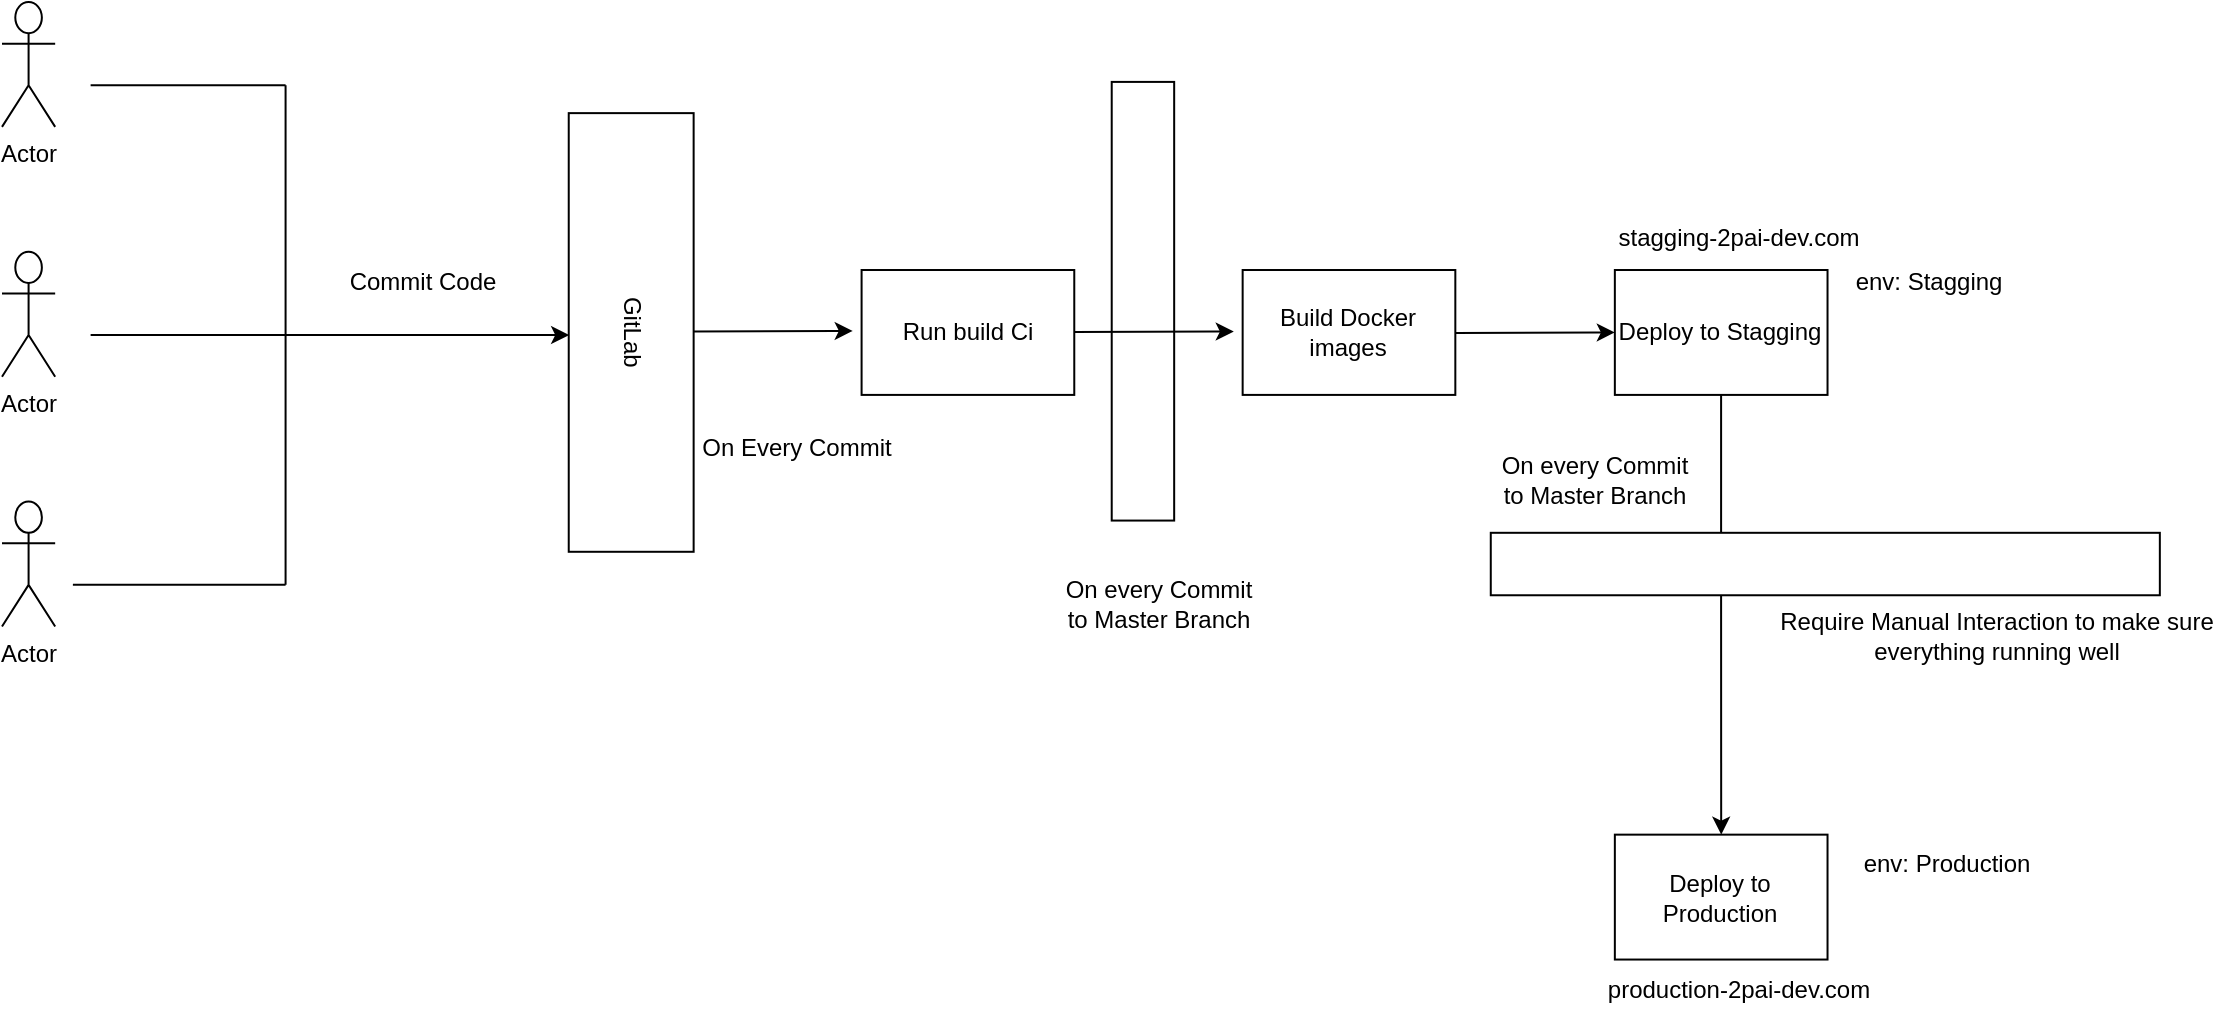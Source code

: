 <mxfile version="20.2.3" type="github">
  <diagram id="0atO-jyuRx2Y9k_TI8-Y" name="Page-1">
    <mxGraphModel dx="1200" dy="790" grid="1" gridSize="10" guides="1" tooltips="1" connect="1" arrows="1" fold="1" page="1" pageScale="1" pageWidth="1169" pageHeight="1654" math="0" shadow="0">
      <root>
        <mxCell id="0" />
        <mxCell id="1" parent="0" />
        <mxCell id="WcdBsGtJtyxQLb3UvI6z-27" value="" style="group" vertex="1" connectable="0" parent="1">
          <mxGeometry x="40" y="160" width="1090" height="510" as="geometry" />
        </mxCell>
        <mxCell id="WcdBsGtJtyxQLb3UvI6z-9" value="" style="rounded=0;whiteSpace=wrap;html=1;rotation=90;" vertex="1" parent="WcdBsGtJtyxQLb3UvI6z-27">
          <mxGeometry x="460.813" y="134.005" width="219.329" height="31.224" as="geometry" />
        </mxCell>
        <mxCell id="wxgx2BSows4qkqaRE7x1-1" value="Actor" style="shape=umlActor;verticalLabelPosition=bottom;verticalAlign=top;html=1;outlineConnect=0;" parent="WcdBsGtJtyxQLb3UvI6z-27" vertex="1">
          <mxGeometry width="26.585" height="62.449" as="geometry" />
        </mxCell>
        <mxCell id="wxgx2BSows4qkqaRE7x1-170" value="Actor" style="shape=umlActor;verticalLabelPosition=bottom;verticalAlign=top;html=1;outlineConnect=0;" parent="WcdBsGtJtyxQLb3UvI6z-27" vertex="1">
          <mxGeometry y="124.898" width="26.585" height="62.449" as="geometry" />
        </mxCell>
        <mxCell id="wxgx2BSows4qkqaRE7x1-171" value="Actor" style="shape=umlActor;verticalLabelPosition=bottom;verticalAlign=top;html=1;outlineConnect=0;" parent="WcdBsGtJtyxQLb3UvI6z-27" vertex="1">
          <mxGeometry y="249.796" width="26.585" height="62.449" as="geometry" />
        </mxCell>
        <mxCell id="wxgx2BSows4qkqaRE7x1-173" value="" style="endArrow=none;html=1;rounded=0;" parent="WcdBsGtJtyxQLb3UvI6z-27" edge="1">
          <mxGeometry width="50" height="50" relative="1" as="geometry">
            <mxPoint x="44.309" y="41.633" as="sourcePoint" />
            <mxPoint x="141.789" y="41.633" as="targetPoint" />
          </mxGeometry>
        </mxCell>
        <mxCell id="wxgx2BSows4qkqaRE7x1-175" value="" style="endArrow=none;html=1;rounded=0;" parent="WcdBsGtJtyxQLb3UvI6z-27" edge="1">
          <mxGeometry width="50" height="50" relative="1" as="geometry">
            <mxPoint x="44.309" y="166.531" as="sourcePoint" />
            <mxPoint x="141.789" y="166.531" as="targetPoint" />
          </mxGeometry>
        </mxCell>
        <mxCell id="wxgx2BSows4qkqaRE7x1-176" value="" style="endArrow=none;html=1;rounded=0;" parent="WcdBsGtJtyxQLb3UvI6z-27" edge="1">
          <mxGeometry width="50" height="50" relative="1" as="geometry">
            <mxPoint x="35.447" y="291.429" as="sourcePoint" />
            <mxPoint x="141.789" y="291.429" as="targetPoint" />
          </mxGeometry>
        </mxCell>
        <mxCell id="wxgx2BSows4qkqaRE7x1-178" value="" style="endArrow=none;html=1;rounded=0;" parent="WcdBsGtJtyxQLb3UvI6z-27" edge="1">
          <mxGeometry width="50" height="50" relative="1" as="geometry">
            <mxPoint x="141.789" y="41.633" as="sourcePoint" />
            <mxPoint x="141.789" y="291.429" as="targetPoint" />
          </mxGeometry>
        </mxCell>
        <mxCell id="wxgx2BSows4qkqaRE7x1-179" value="" style="endArrow=classic;html=1;rounded=0;" parent="WcdBsGtJtyxQLb3UvI6z-27" edge="1">
          <mxGeometry width="50" height="50" relative="1" as="geometry">
            <mxPoint x="141.789" y="166.531" as="sourcePoint" />
            <mxPoint x="283.577" y="166.531" as="targetPoint" />
          </mxGeometry>
        </mxCell>
        <mxCell id="wxgx2BSows4qkqaRE7x1-180" value="Commit Code" style="text;html=1;align=center;verticalAlign=middle;resizable=0;points=[];autosize=1;strokeColor=none;fillColor=none;" parent="WcdBsGtJtyxQLb3UvI6z-27" vertex="1">
          <mxGeometry x="159.512" y="124.898" width="100" height="30" as="geometry" />
        </mxCell>
        <mxCell id="WcdBsGtJtyxQLb3UvI6z-1" value="GitLab" style="rounded=0;whiteSpace=wrap;html=1;rotation=90;" vertex="1" parent="WcdBsGtJtyxQLb3UvI6z-27">
          <mxGeometry x="204.929" y="134.005" width="219.329" height="62.449" as="geometry" />
        </mxCell>
        <mxCell id="WcdBsGtJtyxQLb3UvI6z-2" value="" style="endArrow=classic;html=1;rounded=0;" edge="1" parent="WcdBsGtJtyxQLb3UvI6z-27">
          <mxGeometry width="50" height="50" relative="1" as="geometry">
            <mxPoint x="345.61" y="164.709" as="sourcePoint" />
            <mxPoint x="425.366" y="164.449" as="targetPoint" />
            <Array as="points">
              <mxPoint x="416.504" y="164.449" />
            </Array>
          </mxGeometry>
        </mxCell>
        <mxCell id="WcdBsGtJtyxQLb3UvI6z-3" value="Run build Ci" style="rounded=0;whiteSpace=wrap;html=1;" vertex="1" parent="WcdBsGtJtyxQLb3UvI6z-27">
          <mxGeometry x="429.797" y="134.005" width="106.341" height="62.449" as="geometry" />
        </mxCell>
        <mxCell id="WcdBsGtJtyxQLb3UvI6z-4" value="" style="endArrow=classic;html=1;rounded=0;" edge="1" parent="WcdBsGtJtyxQLb3UvI6z-27">
          <mxGeometry width="50" height="50" relative="1" as="geometry">
            <mxPoint x="536.138" y="165.053" as="sourcePoint" />
            <mxPoint x="615.894" y="164.792" as="targetPoint" />
            <Array as="points">
              <mxPoint x="607.033" y="164.792" />
            </Array>
          </mxGeometry>
        </mxCell>
        <mxCell id="WcdBsGtJtyxQLb3UvI6z-5" value="On Every Commit" style="text;html=1;align=center;verticalAlign=middle;resizable=0;points=[];autosize=1;strokeColor=none;fillColor=none;" vertex="1" parent="WcdBsGtJtyxQLb3UvI6z-27">
          <mxGeometry x="336.748" y="208.163" width="120" height="30" as="geometry" />
        </mxCell>
        <mxCell id="WcdBsGtJtyxQLb3UvI6z-10" value="On every Commit&lt;br&gt;to Master Branch" style="text;html=1;align=center;verticalAlign=middle;resizable=0;points=[];autosize=1;strokeColor=none;fillColor=none;" vertex="1" parent="WcdBsGtJtyxQLb3UvI6z-27">
          <mxGeometry x="518.415" y="281.02" width="120" height="40" as="geometry" />
        </mxCell>
        <mxCell id="WcdBsGtJtyxQLb3UvI6z-11" value="Build Docker images" style="rounded=0;whiteSpace=wrap;html=1;" vertex="1" parent="WcdBsGtJtyxQLb3UvI6z-27">
          <mxGeometry x="620.325" y="134.005" width="106.341" height="62.449" as="geometry" />
        </mxCell>
        <mxCell id="WcdBsGtJtyxQLb3UvI6z-14" value="" style="endArrow=classic;html=1;rounded=0;" edge="1" parent="WcdBsGtJtyxQLb3UvI6z-27">
          <mxGeometry width="50" height="50" relative="1" as="geometry">
            <mxPoint x="726.667" y="165.49" as="sourcePoint" />
            <mxPoint x="806.423" y="165.23" as="targetPoint" />
            <Array as="points">
              <mxPoint x="797.561" y="165.23" />
            </Array>
          </mxGeometry>
        </mxCell>
        <mxCell id="WcdBsGtJtyxQLb3UvI6z-18" style="edgeStyle=orthogonalEdgeStyle;rounded=0;orthogonalLoop=1;jettySize=auto;html=1;" edge="1" parent="WcdBsGtJtyxQLb3UvI6z-27" source="WcdBsGtJtyxQLb3UvI6z-15">
          <mxGeometry relative="1" as="geometry">
            <mxPoint x="859.593" y="416.327" as="targetPoint" />
          </mxGeometry>
        </mxCell>
        <mxCell id="WcdBsGtJtyxQLb3UvI6z-15" value="Deploy to Stagging" style="rounded=0;whiteSpace=wrap;html=1;" vertex="1" parent="WcdBsGtJtyxQLb3UvI6z-27">
          <mxGeometry x="806.423" y="134.005" width="106.341" height="62.449" as="geometry" />
        </mxCell>
        <mxCell id="WcdBsGtJtyxQLb3UvI6z-16" value="env: Stagging" style="text;html=1;align=center;verticalAlign=middle;resizable=0;points=[];autosize=1;strokeColor=none;fillColor=none;" vertex="1" parent="WcdBsGtJtyxQLb3UvI6z-27">
          <mxGeometry x="912.764" y="124.898" width="100" height="30" as="geometry" />
        </mxCell>
        <mxCell id="WcdBsGtJtyxQLb3UvI6z-19" value="" style="rounded=0;whiteSpace=wrap;html=1;rotation=-180;" vertex="1" parent="WcdBsGtJtyxQLb3UvI6z-27">
          <mxGeometry x="744.39" y="265.408" width="334.533" height="31.224" as="geometry" />
        </mxCell>
        <mxCell id="WcdBsGtJtyxQLb3UvI6z-20" value="Deploy to Production" style="rounded=0;whiteSpace=wrap;html=1;" vertex="1" parent="WcdBsGtJtyxQLb3UvI6z-27">
          <mxGeometry x="806.423" y="416.327" width="106.341" height="62.449" as="geometry" />
        </mxCell>
        <mxCell id="WcdBsGtJtyxQLb3UvI6z-21" value="env: Production" style="text;html=1;align=center;verticalAlign=middle;resizable=0;points=[];autosize=1;strokeColor=none;fillColor=none;" vertex="1" parent="WcdBsGtJtyxQLb3UvI6z-27">
          <mxGeometry x="917.195" y="416.327" width="110" height="30" as="geometry" />
        </mxCell>
        <mxCell id="WcdBsGtJtyxQLb3UvI6z-22" value="Require Manual Interaction to make sure&lt;br&gt;everything running well" style="text;html=1;align=center;verticalAlign=middle;resizable=0;points=[];autosize=1;strokeColor=none;fillColor=none;" vertex="1" parent="WcdBsGtJtyxQLb3UvI6z-27">
          <mxGeometry x="877.317" y="296.633" width="240" height="40" as="geometry" />
        </mxCell>
        <mxCell id="WcdBsGtJtyxQLb3UvI6z-24" value="On every Commit&lt;br&gt;to Master Branch" style="text;html=1;align=center;verticalAlign=middle;resizable=0;points=[];autosize=1;strokeColor=none;fillColor=none;" vertex="1" parent="WcdBsGtJtyxQLb3UvI6z-27">
          <mxGeometry x="735.528" y="218.571" width="120" height="40" as="geometry" />
        </mxCell>
        <mxCell id="WcdBsGtJtyxQLb3UvI6z-25" value="stagging-2pai-dev.com" style="text;html=1;align=center;verticalAlign=middle;resizable=0;points=[];autosize=1;strokeColor=none;fillColor=none;" vertex="1" parent="WcdBsGtJtyxQLb3UvI6z-27">
          <mxGeometry x="797.561" y="102.781" width="140" height="30" as="geometry" />
        </mxCell>
        <mxCell id="WcdBsGtJtyxQLb3UvI6z-26" value="production-2pai-dev.com" style="text;html=1;align=center;verticalAlign=middle;resizable=0;points=[];autosize=1;strokeColor=none;fillColor=none;" vertex="1" parent="WcdBsGtJtyxQLb3UvI6z-27">
          <mxGeometry x="793.13" y="478.776" width="150" height="30" as="geometry" />
        </mxCell>
      </root>
    </mxGraphModel>
  </diagram>
</mxfile>
